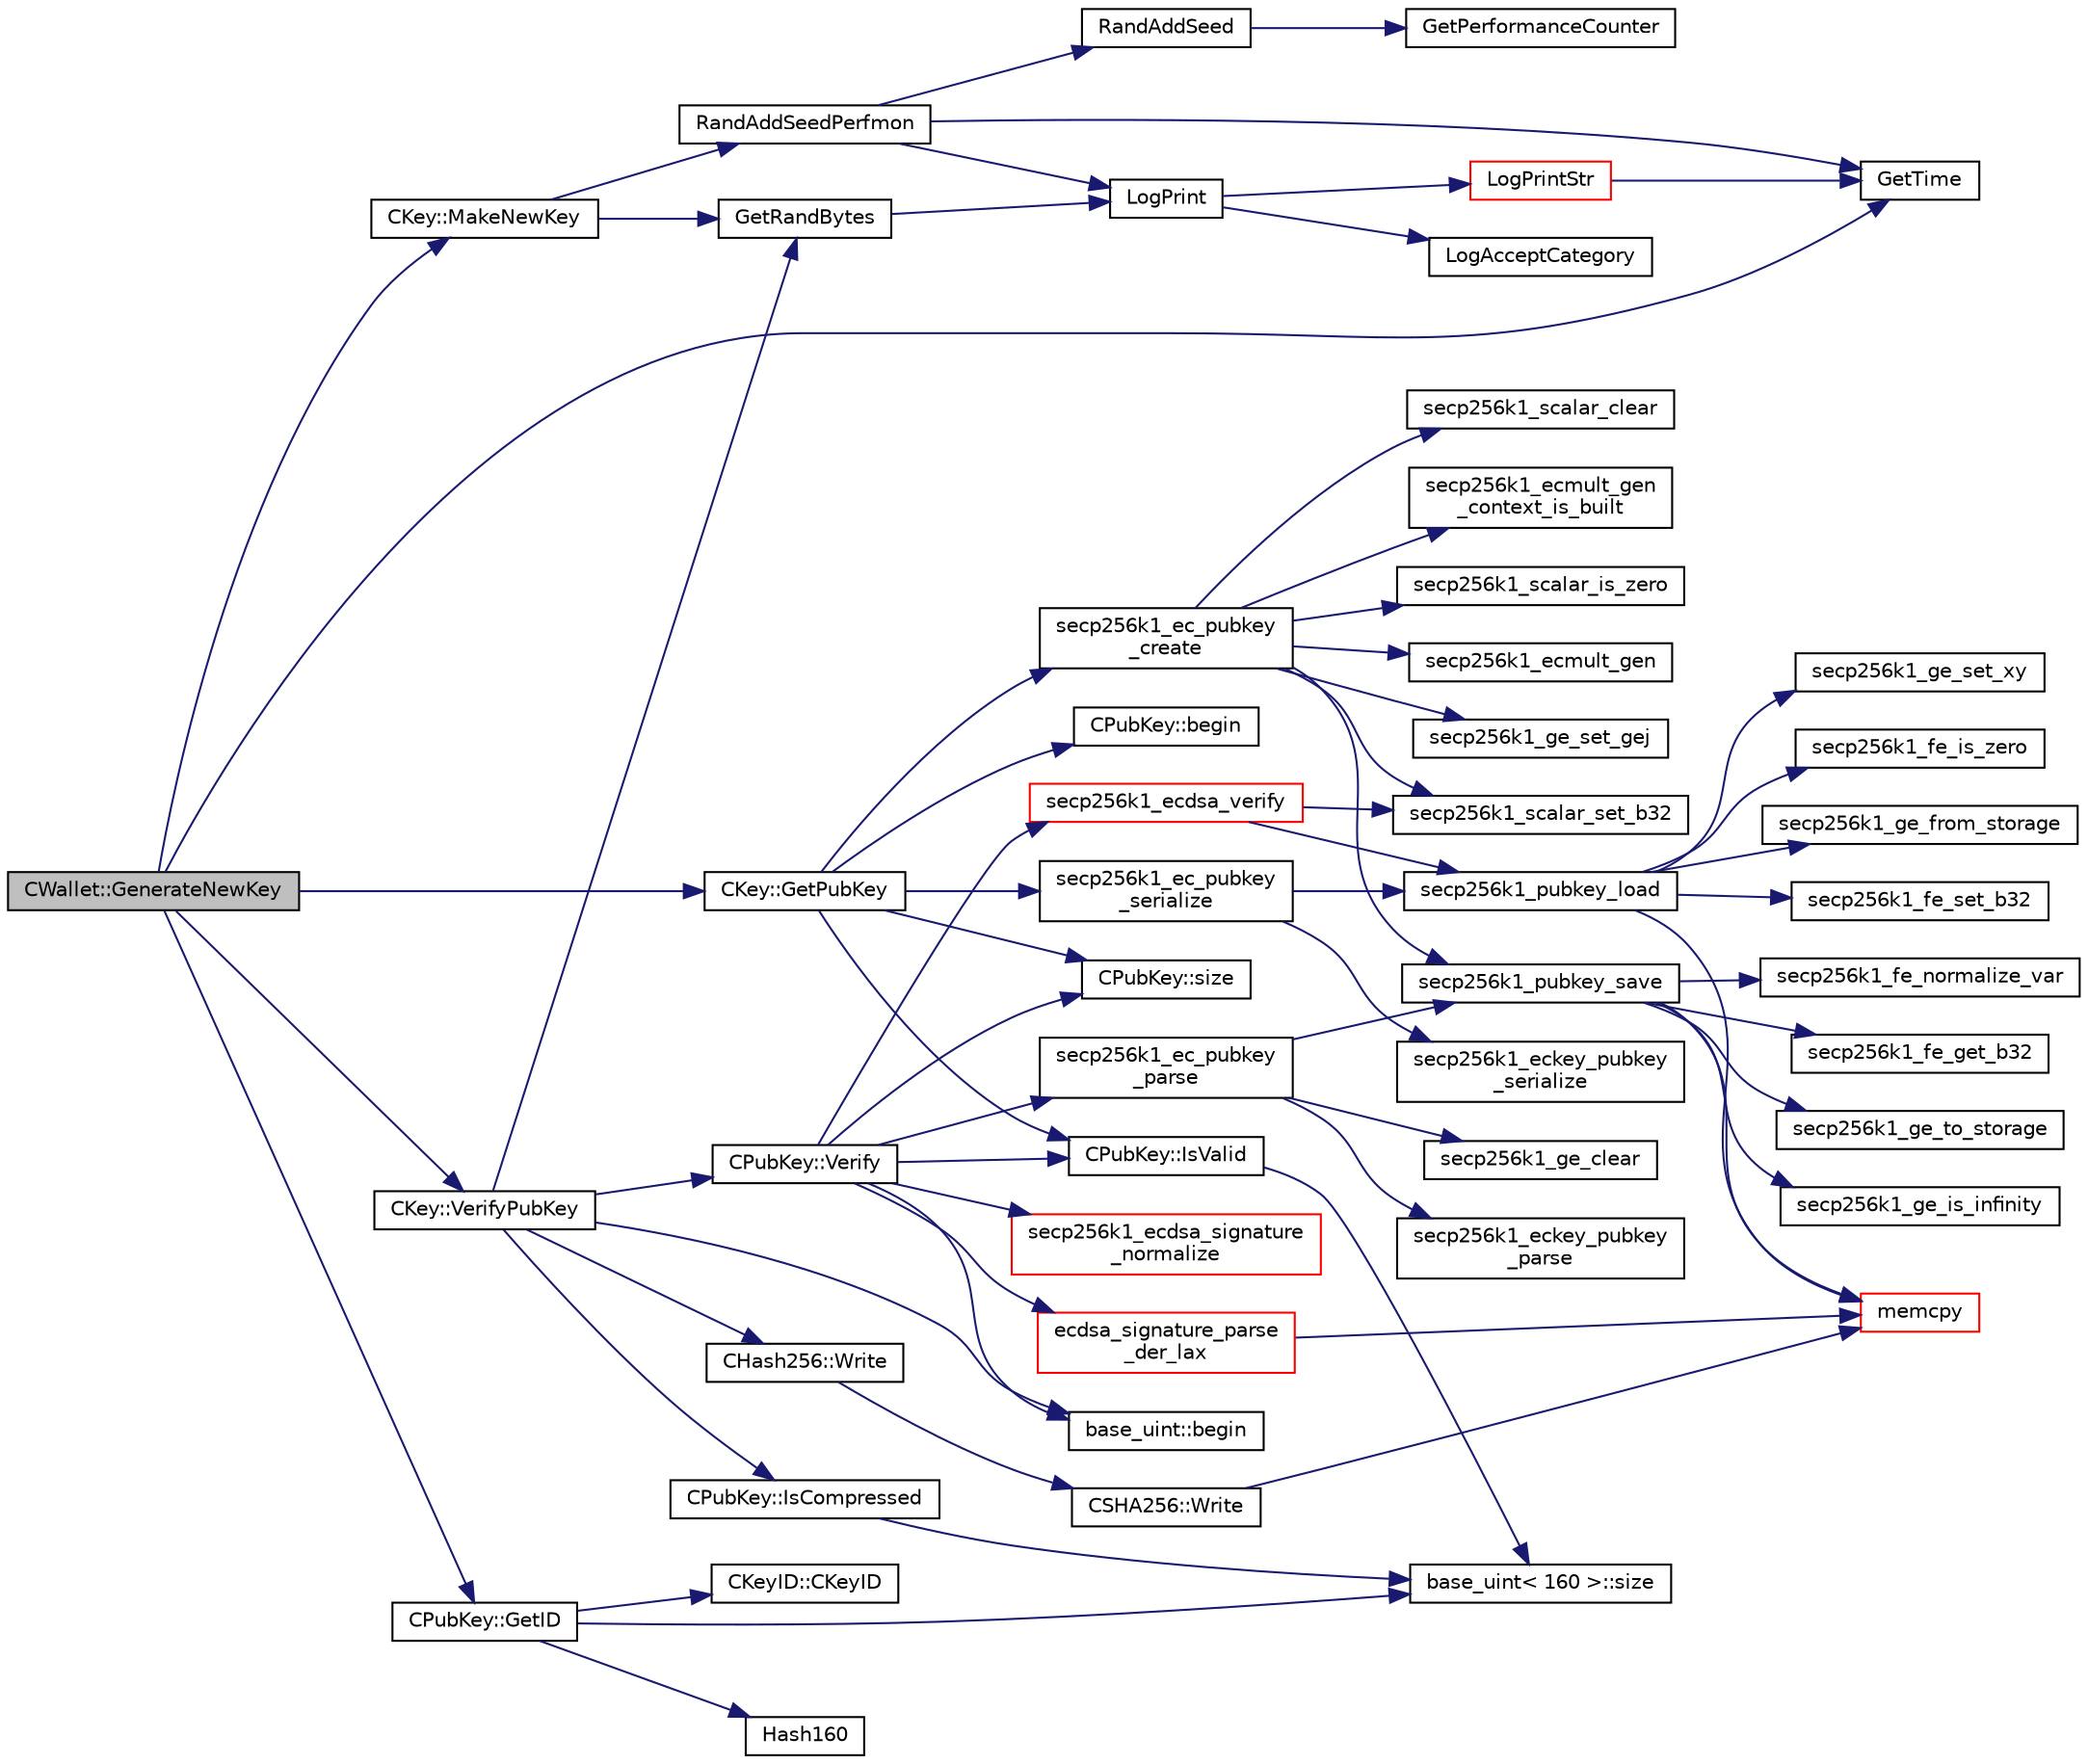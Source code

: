 digraph "CWallet::GenerateNewKey"
{
  edge [fontname="Helvetica",fontsize="10",labelfontname="Helvetica",labelfontsize="10"];
  node [fontname="Helvetica",fontsize="10",shape=record];
  rankdir="LR";
  Node1189 [label="CWallet::GenerateNewKey",height=0.2,width=0.4,color="black", fillcolor="grey75", style="filled", fontcolor="black"];
  Node1189 -> Node1190 [color="midnightblue",fontsize="10",style="solid",fontname="Helvetica"];
  Node1190 [label="CKey::MakeNewKey",height=0.2,width=0.4,color="black", fillcolor="white", style="filled",URL="$d2/d63/class_c_key.html#a9d12ed9d297e4286250fd7ea6b59e1a5"];
  Node1190 -> Node1191 [color="midnightblue",fontsize="10",style="solid",fontname="Helvetica"];
  Node1191 [label="RandAddSeedPerfmon",height=0.2,width=0.4,color="black", fillcolor="white", style="filled",URL="$df/d2d/util_8cpp.html#a786af12a87491f8dc24351d93b9833b6"];
  Node1191 -> Node1192 [color="midnightblue",fontsize="10",style="solid",fontname="Helvetica"];
  Node1192 [label="RandAddSeed",height=0.2,width=0.4,color="black", fillcolor="white", style="filled",URL="$df/d2d/util_8cpp.html#ab699fbdf803610a4e2060fd87787f7e0"];
  Node1192 -> Node1193 [color="midnightblue",fontsize="10",style="solid",fontname="Helvetica"];
  Node1193 [label="GetPerformanceCounter",height=0.2,width=0.4,color="black", fillcolor="white", style="filled",URL="$d8/d3c/util_8h.html#acd4d9988b9bb3f31fddf72a34b2bc37f"];
  Node1191 -> Node1194 [color="midnightblue",fontsize="10",style="solid",fontname="Helvetica"];
  Node1194 [label="GetTime",height=0.2,width=0.4,color="black", fillcolor="white", style="filled",URL="$df/d2d/util_8cpp.html#a46fac5fba8ba905b5f9acb364f5d8c6f"];
  Node1191 -> Node1195 [color="midnightblue",fontsize="10",style="solid",fontname="Helvetica"];
  Node1195 [label="LogPrint",height=0.2,width=0.4,color="black", fillcolor="white", style="filled",URL="$d8/d3c/util_8h.html#aab1f837a2366f424bdc996fdf6352171"];
  Node1195 -> Node1196 [color="midnightblue",fontsize="10",style="solid",fontname="Helvetica"];
  Node1196 [label="LogAcceptCategory",height=0.2,width=0.4,color="black", fillcolor="white", style="filled",URL="$d8/d3c/util_8h.html#a343d2a13efe00125f78d25dafb0a8d98"];
  Node1195 -> Node1197 [color="midnightblue",fontsize="10",style="solid",fontname="Helvetica"];
  Node1197 [label="LogPrintStr",height=0.2,width=0.4,color="red", fillcolor="white", style="filled",URL="$d8/d3c/util_8h.html#afd4c3002b2797c0560adddb6af3ca1da"];
  Node1197 -> Node1194 [color="midnightblue",fontsize="10",style="solid",fontname="Helvetica"];
  Node1190 -> Node1205 [color="midnightblue",fontsize="10",style="solid",fontname="Helvetica"];
  Node1205 [label="GetRandBytes",height=0.2,width=0.4,color="black", fillcolor="white", style="filled",URL="$df/d2d/util_8cpp.html#acf52c2aa8213c7b15e26594a2264ed8a"];
  Node1205 -> Node1195 [color="midnightblue",fontsize="10",style="solid",fontname="Helvetica"];
  Node1189 -> Node1206 [color="midnightblue",fontsize="10",style="solid",fontname="Helvetica"];
  Node1206 [label="CKey::GetPubKey",height=0.2,width=0.4,color="black", fillcolor="white", style="filled",URL="$d2/d63/class_c_key.html#aa1085c59603a62db6ec776300f250337"];
  Node1206 -> Node1207 [color="midnightblue",fontsize="10",style="solid",fontname="Helvetica"];
  Node1207 [label="secp256k1_ec_pubkey\l_create",height=0.2,width=0.4,color="black", fillcolor="white", style="filled",URL="$d7/dd3/secp256k1_8h.html#a7438071aa8a6dc4697abe4f4659f2161",tooltip="Compute the public key for a secret key. "];
  Node1207 -> Node1208 [color="midnightblue",fontsize="10",style="solid",fontname="Helvetica"];
  Node1208 [label="secp256k1_ecmult_gen\l_context_is_built",height=0.2,width=0.4,color="black", fillcolor="white", style="filled",URL="$d6/d76/ecmult__gen_8h.html#a9a40662d6ed2cbab43dbddc25f570f97"];
  Node1207 -> Node1209 [color="midnightblue",fontsize="10",style="solid",fontname="Helvetica"];
  Node1209 [label="secp256k1_scalar_set_b32",height=0.2,width=0.4,color="black", fillcolor="white", style="filled",URL="$db/d94/scalar_8h.html#a25cc2d45ae1d1765d07c3313cdf46fa0",tooltip="Set a scalar from a big endian byte array. "];
  Node1207 -> Node1210 [color="midnightblue",fontsize="10",style="solid",fontname="Helvetica"];
  Node1210 [label="secp256k1_scalar_is_zero",height=0.2,width=0.4,color="black", fillcolor="white", style="filled",URL="$db/d94/scalar_8h.html#a3f0ac84fe49a1c1f51212582a2c149d4",tooltip="Check whether a scalar equals zero. "];
  Node1207 -> Node1211 [color="midnightblue",fontsize="10",style="solid",fontname="Helvetica"];
  Node1211 [label="secp256k1_ecmult_gen",height=0.2,width=0.4,color="black", fillcolor="white", style="filled",URL="$d6/d76/ecmult__gen_8h.html#a5ed744c720cbb0a397c8d4c42c637f24",tooltip="Multiply with the generator: R = a*G. "];
  Node1207 -> Node1212 [color="midnightblue",fontsize="10",style="solid",fontname="Helvetica"];
  Node1212 [label="secp256k1_ge_set_gej",height=0.2,width=0.4,color="black", fillcolor="white", style="filled",URL="$d9/dd1/group_8h.html#aa511eebf8cd7419763f06555ed4fb62d",tooltip="Set a group element equal to another which is given in jacobian coordinates. "];
  Node1207 -> Node1213 [color="midnightblue",fontsize="10",style="solid",fontname="Helvetica"];
  Node1213 [label="secp256k1_pubkey_save",height=0.2,width=0.4,color="black", fillcolor="white", style="filled",URL="$d1/d8c/secp256k1_8c.html#aa061c9c5c861017bef990e5c4653e0f4"];
  Node1213 -> Node1214 [color="midnightblue",fontsize="10",style="solid",fontname="Helvetica"];
  Node1214 [label="secp256k1_ge_to_storage",height=0.2,width=0.4,color="black", fillcolor="white", style="filled",URL="$d9/dd1/group_8h.html#ad6499ae629f998e50d8614869ee3c67f",tooltip="Convert a group element to the storage type. "];
  Node1213 -> Node1215 [color="midnightblue",fontsize="10",style="solid",fontname="Helvetica"];
  Node1215 [label="memcpy",height=0.2,width=0.4,color="red", fillcolor="white", style="filled",URL="$d5/d9f/glibc__compat_8cpp.html#a0f46826ab0466591e136db24394923cf"];
  Node1213 -> Node1218 [color="midnightblue",fontsize="10",style="solid",fontname="Helvetica"];
  Node1218 [label="secp256k1_ge_is_infinity",height=0.2,width=0.4,color="black", fillcolor="white", style="filled",URL="$d9/dd1/group_8h.html#ac83592db46af97faf7ba9b9a39a1f6ff",tooltip="Check whether a group element is the point at infinity. "];
  Node1213 -> Node1219 [color="midnightblue",fontsize="10",style="solid",fontname="Helvetica"];
  Node1219 [label="secp256k1_fe_normalize_var",height=0.2,width=0.4,color="black", fillcolor="white", style="filled",URL="$d5/d5a/field_8h.html#a2d45c987537eadb2923c93aa3af9db71",tooltip="Normalize a field element, without constant-time guarantee. "];
  Node1213 -> Node1220 [color="midnightblue",fontsize="10",style="solid",fontname="Helvetica"];
  Node1220 [label="secp256k1_fe_get_b32",height=0.2,width=0.4,color="black", fillcolor="white", style="filled",URL="$d5/d5a/field_8h.html#abb1017649be14b9ac1823be3c573e542",tooltip="Convert a field element to a 32-byte big endian value. "];
  Node1207 -> Node1221 [color="midnightblue",fontsize="10",style="solid",fontname="Helvetica"];
  Node1221 [label="secp256k1_scalar_clear",height=0.2,width=0.4,color="black", fillcolor="white", style="filled",URL="$db/d94/scalar_8h.html#ad8fb9bc2a828903963bf37806d8edd11",tooltip="Clear a scalar to prevent the leak of sensitive data. "];
  Node1206 -> Node1222 [color="midnightblue",fontsize="10",style="solid",fontname="Helvetica"];
  Node1222 [label="secp256k1_ec_pubkey\l_serialize",height=0.2,width=0.4,color="black", fillcolor="white", style="filled",URL="$d7/dd3/secp256k1_8h.html#a34977bf00322e510e881160c421836d7",tooltip="Serialize a pubkey object into a serialized byte sequence. "];
  Node1222 -> Node1223 [color="midnightblue",fontsize="10",style="solid",fontname="Helvetica"];
  Node1223 [label="secp256k1_pubkey_load",height=0.2,width=0.4,color="black", fillcolor="white", style="filled",URL="$d1/d8c/secp256k1_8c.html#a9966ec041e71010d1593ae2211ffb843"];
  Node1223 -> Node1215 [color="midnightblue",fontsize="10",style="solid",fontname="Helvetica"];
  Node1223 -> Node1224 [color="midnightblue",fontsize="10",style="solid",fontname="Helvetica"];
  Node1224 [label="secp256k1_ge_from_storage",height=0.2,width=0.4,color="black", fillcolor="white", style="filled",URL="$d9/dd1/group_8h.html#a8c1e7f328284d9ba56404bb8d99bf765",tooltip="Convert a group element back from the storage type. "];
  Node1223 -> Node1225 [color="midnightblue",fontsize="10",style="solid",fontname="Helvetica"];
  Node1225 [label="secp256k1_fe_set_b32",height=0.2,width=0.4,color="black", fillcolor="white", style="filled",URL="$d5/d5a/field_8h.html#a5c86a65052e3b135919c00fe2233a43d",tooltip="Set a field element equal to 32-byte big endian value. "];
  Node1223 -> Node1226 [color="midnightblue",fontsize="10",style="solid",fontname="Helvetica"];
  Node1226 [label="secp256k1_ge_set_xy",height=0.2,width=0.4,color="black", fillcolor="white", style="filled",URL="$d9/dd1/group_8h.html#a34ab3d1a9a0a7ff0ed1cedff9db5f73c",tooltip="Set a group element equal to the point with given X and Y coordinates. "];
  Node1223 -> Node1227 [color="midnightblue",fontsize="10",style="solid",fontname="Helvetica"];
  Node1227 [label="secp256k1_fe_is_zero",height=0.2,width=0.4,color="black", fillcolor="white", style="filled",URL="$d5/d5a/field_8h.html#a619ec4805df6cc54d70e6682ceebd098",tooltip="Verify whether a field element is zero. "];
  Node1222 -> Node1228 [color="midnightblue",fontsize="10",style="solid",fontname="Helvetica"];
  Node1228 [label="secp256k1_eckey_pubkey\l_serialize",height=0.2,width=0.4,color="black", fillcolor="white", style="filled",URL="$da/dff/eckey_8h.html#ae1f52342d70928f16c8e606da59e6aa6"];
  Node1206 -> Node1229 [color="midnightblue",fontsize="10",style="solid",fontname="Helvetica"];
  Node1229 [label="CPubKey::begin",height=0.2,width=0.4,color="black", fillcolor="white", style="filled",URL="$da/d4e/class_c_pub_key.html#a859ab9909d68092d6d4fc739237ab358"];
  Node1206 -> Node1230 [color="midnightblue",fontsize="10",style="solid",fontname="Helvetica"];
  Node1230 [label="CPubKey::size",height=0.2,width=0.4,color="black", fillcolor="white", style="filled",URL="$da/d4e/class_c_pub_key.html#a6bb28fcf0a5f799c69f5b7269363b309"];
  Node1206 -> Node1231 [color="midnightblue",fontsize="10",style="solid",fontname="Helvetica"];
  Node1231 [label="CPubKey::IsValid",height=0.2,width=0.4,color="black", fillcolor="white", style="filled",URL="$da/d4e/class_c_pub_key.html#a4fa94293cf8577fd039b9a133f6c7f30"];
  Node1231 -> Node1232 [color="midnightblue",fontsize="10",style="solid",fontname="Helvetica"];
  Node1232 [label="base_uint\< 160 \>::size",height=0.2,width=0.4,color="black", fillcolor="white", style="filled",URL="$da/df7/classbase__uint.html#a1f49b034e686269601ea89b0319b8004"];
  Node1189 -> Node1233 [color="midnightblue",fontsize="10",style="solid",fontname="Helvetica"];
  Node1233 [label="CKey::VerifyPubKey",height=0.2,width=0.4,color="black", fillcolor="white", style="filled",URL="$d2/d63/class_c_key.html#ac53425b8d0f89067bce781c485101b20",tooltip="Verify thoroughly whether a private key and a public key match. "];
  Node1233 -> Node1234 [color="midnightblue",fontsize="10",style="solid",fontname="Helvetica"];
  Node1234 [label="CPubKey::IsCompressed",height=0.2,width=0.4,color="black", fillcolor="white", style="filled",URL="$da/d4e/class_c_pub_key.html#a25f8b70340ad20ddab0f80ec4cee9396"];
  Node1234 -> Node1232 [color="midnightblue",fontsize="10",style="solid",fontname="Helvetica"];
  Node1233 -> Node1205 [color="midnightblue",fontsize="10",style="solid",fontname="Helvetica"];
  Node1233 -> Node1235 [color="midnightblue",fontsize="10",style="solid",fontname="Helvetica"];
  Node1235 [label="CHash256::Write",height=0.2,width=0.4,color="black", fillcolor="white", style="filled",URL="$d4/dec/class_c_hash256.html#a9cc25033c6435cb28e2e8e377c949a7a"];
  Node1235 -> Node1236 [color="midnightblue",fontsize="10",style="solid",fontname="Helvetica"];
  Node1236 [label="CSHA256::Write",height=0.2,width=0.4,color="black", fillcolor="white", style="filled",URL="$d7/d2e/class_c_s_h_a256.html#a9d7de520a562655da85349372820c883"];
  Node1236 -> Node1215 [color="midnightblue",fontsize="10",style="solid",fontname="Helvetica"];
  Node1233 -> Node1237 [color="midnightblue",fontsize="10",style="solid",fontname="Helvetica"];
  Node1237 [label="base_uint::begin",height=0.2,width=0.4,color="black", fillcolor="white", style="filled",URL="$da/df7/classbase__uint.html#aaa32054bf4e8fbb31d54a75f6065174d"];
  Node1233 -> Node1238 [color="midnightblue",fontsize="10",style="solid",fontname="Helvetica"];
  Node1238 [label="CPubKey::Verify",height=0.2,width=0.4,color="black", fillcolor="white", style="filled",URL="$da/d4e/class_c_pub_key.html#a5b3fef213b227394ca9d0a1e3baa957e"];
  Node1238 -> Node1231 [color="midnightblue",fontsize="10",style="solid",fontname="Helvetica"];
  Node1238 -> Node1239 [color="midnightblue",fontsize="10",style="solid",fontname="Helvetica"];
  Node1239 [label="secp256k1_ec_pubkey\l_parse",height=0.2,width=0.4,color="black", fillcolor="white", style="filled",URL="$d7/dd3/secp256k1_8h.html#a4e5dc8952c9a7e791376505ef2023ca1",tooltip="Parse a variable-length public key into the pubkey object. "];
  Node1239 -> Node1240 [color="midnightblue",fontsize="10",style="solid",fontname="Helvetica"];
  Node1240 [label="secp256k1_eckey_pubkey\l_parse",height=0.2,width=0.4,color="black", fillcolor="white", style="filled",URL="$da/dff/eckey_8h.html#ae0cdb1eef2dc770d70aac0ad50a35e9a"];
  Node1239 -> Node1213 [color="midnightblue",fontsize="10",style="solid",fontname="Helvetica"];
  Node1239 -> Node1241 [color="midnightblue",fontsize="10",style="solid",fontname="Helvetica"];
  Node1241 [label="secp256k1_ge_clear",height=0.2,width=0.4,color="black", fillcolor="white", style="filled",URL="$d9/dd1/group_8h.html#a34793cf48794f089bb28597d1a9f23b2",tooltip="Clear a secp256k1_ge to prevent leaking sensitive information. "];
  Node1238 -> Node1230 [color="midnightblue",fontsize="10",style="solid",fontname="Helvetica"];
  Node1238 -> Node1242 [color="midnightblue",fontsize="10",style="solid",fontname="Helvetica"];
  Node1242 [label="ecdsa_signature_parse\l_der_lax",height=0.2,width=0.4,color="red", fillcolor="white", style="filled",URL="$da/d8e/pubkey_8cpp.html#acd68762de13ffb2c909fcf12acfea0fd",tooltip="This function is taken from the libsecp256k1 distribution and implements DER parsing for ECDSA signat..."];
  Node1242 -> Node1215 [color="midnightblue",fontsize="10",style="solid",fontname="Helvetica"];
  Node1238 -> Node1246 [color="midnightblue",fontsize="10",style="solid",fontname="Helvetica"];
  Node1246 [label="secp256k1_ecdsa_signature\l_normalize",height=0.2,width=0.4,color="red", fillcolor="white", style="filled",URL="$d7/dd3/secp256k1_8h.html#a93ec36a19229f08acc5ff1ca613ab3a1",tooltip="Convert a signature to a normalized lower-S form. "];
  Node1238 -> Node1250 [color="midnightblue",fontsize="10",style="solid",fontname="Helvetica"];
  Node1250 [label="secp256k1_ecdsa_verify",height=0.2,width=0.4,color="red", fillcolor="white", style="filled",URL="$d7/dd3/secp256k1_8h.html#a41065390f9039c4140ec04999724987d",tooltip="Verify an ECDSA signature. "];
  Node1250 -> Node1209 [color="midnightblue",fontsize="10",style="solid",fontname="Helvetica"];
  Node1250 -> Node1223 [color="midnightblue",fontsize="10",style="solid",fontname="Helvetica"];
  Node1238 -> Node1237 [color="midnightblue",fontsize="10",style="solid",fontname="Helvetica"];
  Node1189 -> Node1194 [color="midnightblue",fontsize="10",style="solid",fontname="Helvetica"];
  Node1189 -> Node1253 [color="midnightblue",fontsize="10",style="solid",fontname="Helvetica"];
  Node1253 [label="CPubKey::GetID",height=0.2,width=0.4,color="black", fillcolor="white", style="filled",URL="$da/d4e/class_c_pub_key.html#a2675f7e6f72eff68e7a5227289feb021"];
  Node1253 -> Node1254 [color="midnightblue",fontsize="10",style="solid",fontname="Helvetica"];
  Node1254 [label="CKeyID::CKeyID",height=0.2,width=0.4,color="black", fillcolor="white", style="filled",URL="$dd/d88/class_c_key_i_d.html#a01dbd3c37820a2ffe89d106c6a7cf53d"];
  Node1253 -> Node1255 [color="midnightblue",fontsize="10",style="solid",fontname="Helvetica"];
  Node1255 [label="Hash160",height=0.2,width=0.4,color="black", fillcolor="white", style="filled",URL="$db/dfb/hash_8h.html#a4490f70ddae16e9e48460a0416a48a6b"];
  Node1253 -> Node1232 [color="midnightblue",fontsize="10",style="solid",fontname="Helvetica"];
}
